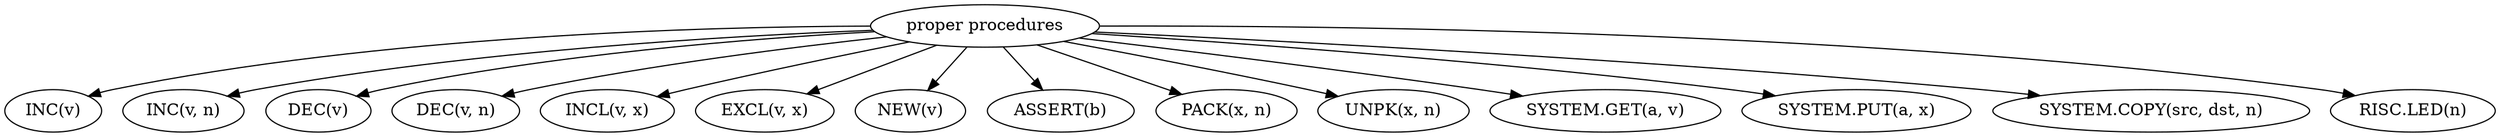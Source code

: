 digraph procedures {
    "proper procedures" -> "INC(v)";
    "proper procedures" -> "INC(v, n)";
    "proper procedures" -> "DEC(v)";
    "proper procedures" -> "DEC(v, n)";
    "proper procedures" -> "INCL(v, x)";
    "proper procedures" -> "EXCL(v, x)";
    "proper procedures" -> "NEW(v)";
    "proper procedures" -> "ASSERT(b)";
    "proper procedures" -> "PACK(x, n)";
    "proper procedures" -> "UNPK(x, n)";
    "proper procedures" -> "SYSTEM.GET(a, v)";
    "proper procedures" -> "SYSTEM.PUT(a, x)";
    "proper procedures" -> "SYSTEM.COPY(src, dst, n)";
    "proper procedures" -> "RISC.LED(n)";
}
